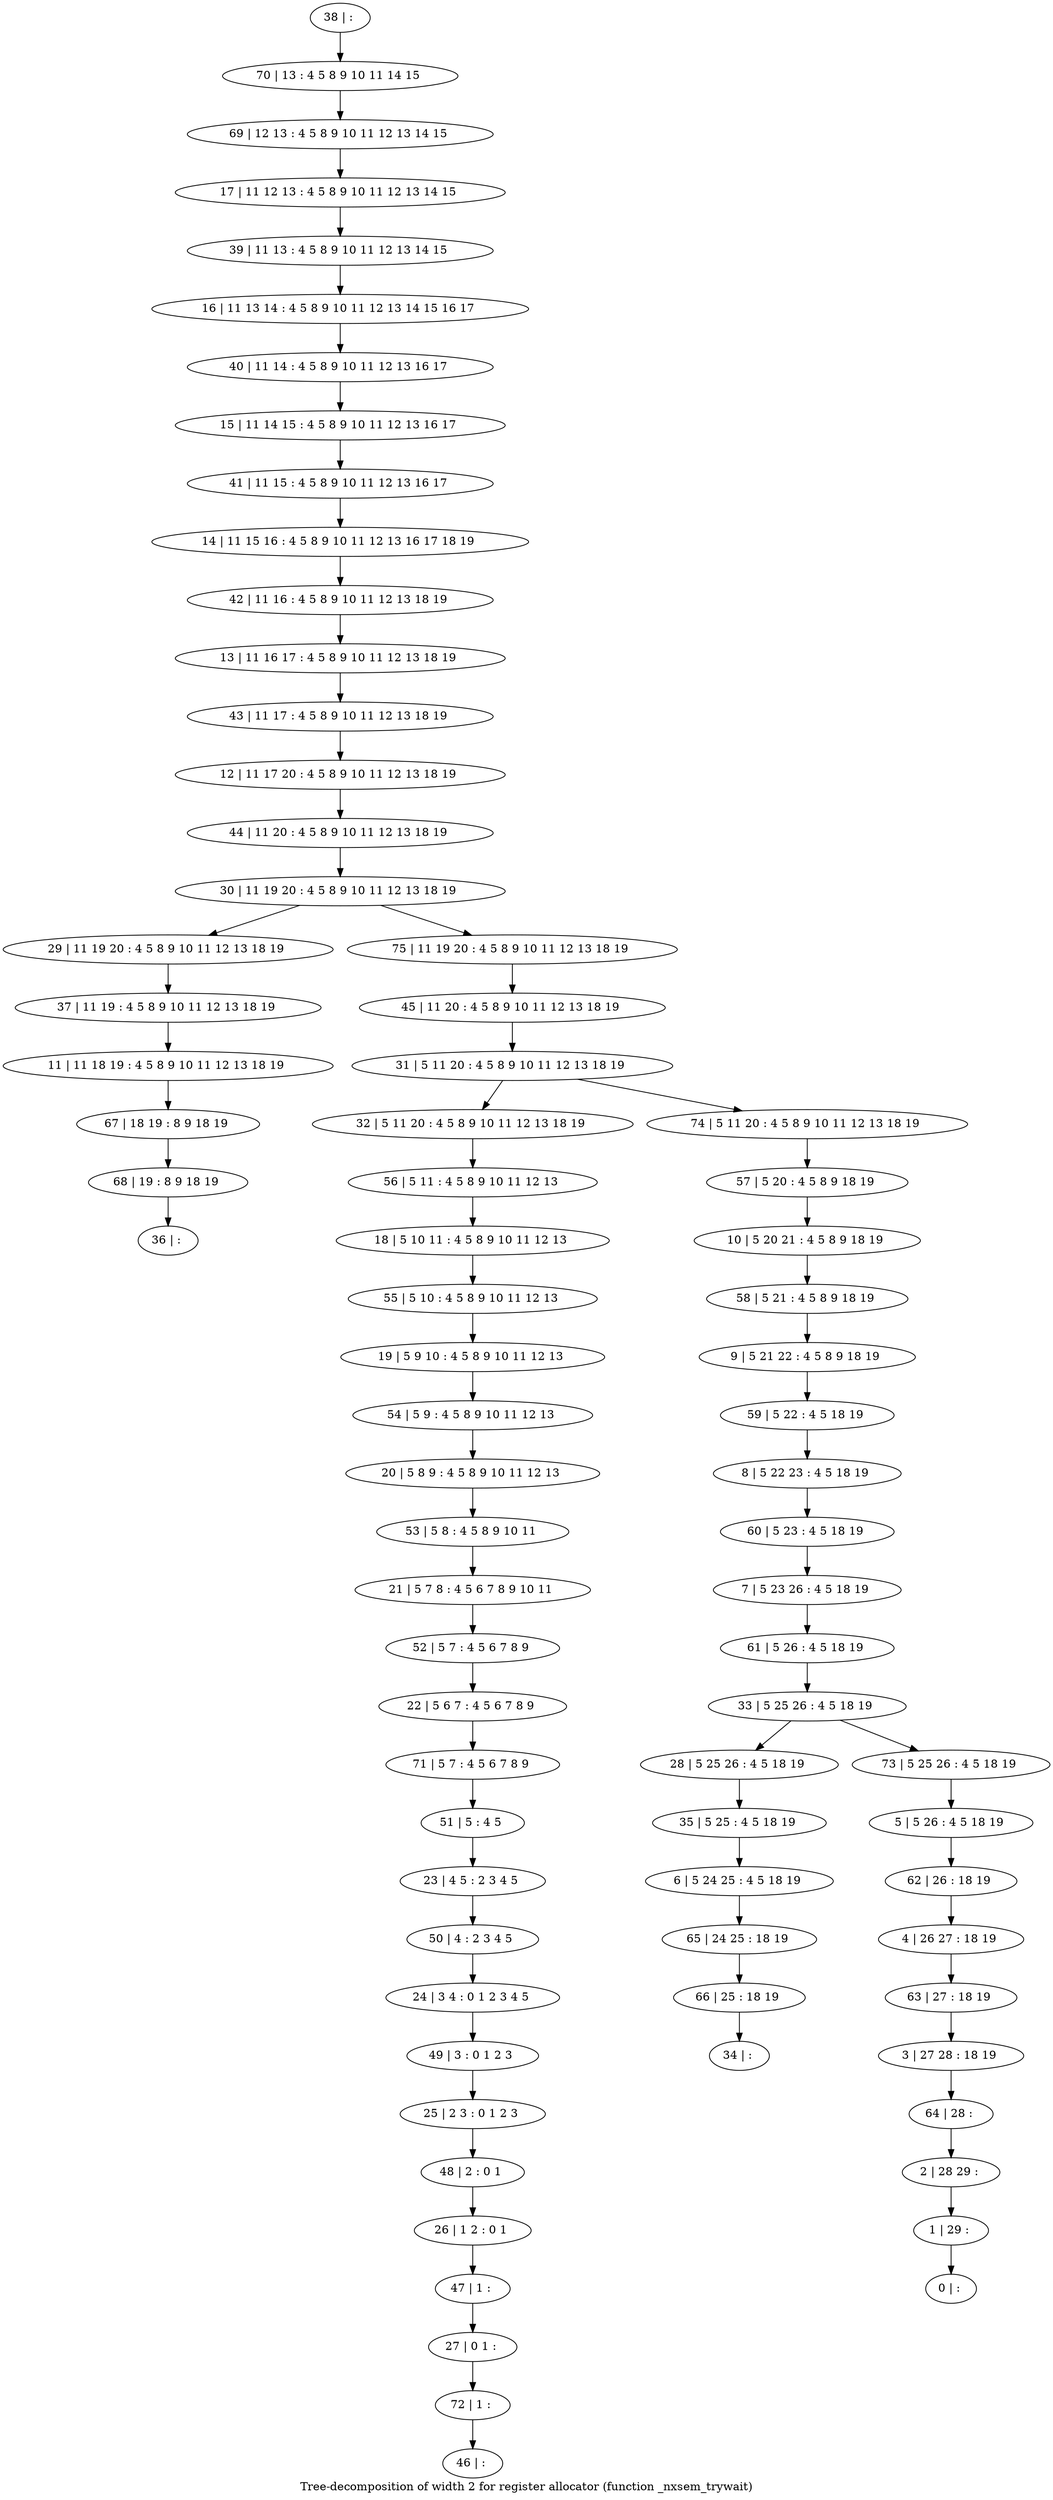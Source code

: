 digraph G {
graph [label="Tree-decomposition of width 2 for register allocator (function _nxsem_trywait)"]
0[label="0 | : "];
1[label="1 | 29 : "];
2[label="2 | 28 29 : "];
3[label="3 | 27 28 : 18 19 "];
4[label="4 | 26 27 : 18 19 "];
5[label="5 | 5 26 : 4 5 18 19 "];
6[label="6 | 5 24 25 : 4 5 18 19 "];
7[label="7 | 5 23 26 : 4 5 18 19 "];
8[label="8 | 5 22 23 : 4 5 18 19 "];
9[label="9 | 5 21 22 : 4 5 8 9 18 19 "];
10[label="10 | 5 20 21 : 4 5 8 9 18 19 "];
11[label="11 | 11 18 19 : 4 5 8 9 10 11 12 13 18 19 "];
12[label="12 | 11 17 20 : 4 5 8 9 10 11 12 13 18 19 "];
13[label="13 | 11 16 17 : 4 5 8 9 10 11 12 13 18 19 "];
14[label="14 | 11 15 16 : 4 5 8 9 10 11 12 13 16 17 18 19 "];
15[label="15 | 11 14 15 : 4 5 8 9 10 11 12 13 16 17 "];
16[label="16 | 11 13 14 : 4 5 8 9 10 11 12 13 14 15 16 17 "];
17[label="17 | 11 12 13 : 4 5 8 9 10 11 12 13 14 15 "];
18[label="18 | 5 10 11 : 4 5 8 9 10 11 12 13 "];
19[label="19 | 5 9 10 : 4 5 8 9 10 11 12 13 "];
20[label="20 | 5 8 9 : 4 5 8 9 10 11 12 13 "];
21[label="21 | 5 7 8 : 4 5 6 7 8 9 10 11 "];
22[label="22 | 5 6 7 : 4 5 6 7 8 9 "];
23[label="23 | 4 5 : 2 3 4 5 "];
24[label="24 | 3 4 : 0 1 2 3 4 5 "];
25[label="25 | 2 3 : 0 1 2 3 "];
26[label="26 | 1 2 : 0 1 "];
27[label="27 | 0 1 : "];
28[label="28 | 5 25 26 : 4 5 18 19 "];
29[label="29 | 11 19 20 : 4 5 8 9 10 11 12 13 18 19 "];
30[label="30 | 11 19 20 : 4 5 8 9 10 11 12 13 18 19 "];
31[label="31 | 5 11 20 : 4 5 8 9 10 11 12 13 18 19 "];
32[label="32 | 5 11 20 : 4 5 8 9 10 11 12 13 18 19 "];
33[label="33 | 5 25 26 : 4 5 18 19 "];
34[label="34 | : "];
35[label="35 | 5 25 : 4 5 18 19 "];
36[label="36 | : "];
37[label="37 | 11 19 : 4 5 8 9 10 11 12 13 18 19 "];
38[label="38 | : "];
39[label="39 | 11 13 : 4 5 8 9 10 11 12 13 14 15 "];
40[label="40 | 11 14 : 4 5 8 9 10 11 12 13 16 17 "];
41[label="41 | 11 15 : 4 5 8 9 10 11 12 13 16 17 "];
42[label="42 | 11 16 : 4 5 8 9 10 11 12 13 18 19 "];
43[label="43 | 11 17 : 4 5 8 9 10 11 12 13 18 19 "];
44[label="44 | 11 20 : 4 5 8 9 10 11 12 13 18 19 "];
45[label="45 | 11 20 : 4 5 8 9 10 11 12 13 18 19 "];
46[label="46 | : "];
47[label="47 | 1 : "];
48[label="48 | 2 : 0 1 "];
49[label="49 | 3 : 0 1 2 3 "];
50[label="50 | 4 : 2 3 4 5 "];
51[label="51 | 5 : 4 5 "];
52[label="52 | 5 7 : 4 5 6 7 8 9 "];
53[label="53 | 5 8 : 4 5 8 9 10 11 "];
54[label="54 | 5 9 : 4 5 8 9 10 11 12 13 "];
55[label="55 | 5 10 : 4 5 8 9 10 11 12 13 "];
56[label="56 | 5 11 : 4 5 8 9 10 11 12 13 "];
57[label="57 | 5 20 : 4 5 8 9 18 19 "];
58[label="58 | 5 21 : 4 5 8 9 18 19 "];
59[label="59 | 5 22 : 4 5 18 19 "];
60[label="60 | 5 23 : 4 5 18 19 "];
61[label="61 | 5 26 : 4 5 18 19 "];
62[label="62 | 26 : 18 19 "];
63[label="63 | 27 : 18 19 "];
64[label="64 | 28 : "];
65[label="65 | 24 25 : 18 19 "];
66[label="66 | 25 : 18 19 "];
67[label="67 | 18 19 : 8 9 18 19 "];
68[label="68 | 19 : 8 9 18 19 "];
69[label="69 | 12 13 : 4 5 8 9 10 11 12 13 14 15 "];
70[label="70 | 13 : 4 5 8 9 10 11 14 15 "];
71[label="71 | 5 7 : 4 5 6 7 8 9 "];
72[label="72 | 1 : "];
73[label="73 | 5 25 26 : 4 5 18 19 "];
74[label="74 | 5 11 20 : 4 5 8 9 10 11 12 13 18 19 "];
75[label="75 | 11 19 20 : 4 5 8 9 10 11 12 13 18 19 "];
35->6 ;
28->35 ;
37->11 ;
29->37 ;
47->27 ;
26->47 ;
48->26 ;
25->48 ;
49->25 ;
24->49 ;
50->24 ;
23->50 ;
51->23 ;
52->22 ;
21->52 ;
53->21 ;
20->53 ;
54->20 ;
19->54 ;
55->19 ;
18->55 ;
56->18 ;
32->56 ;
6->65 ;
66->34 ;
65->66 ;
11->67 ;
68->36 ;
67->68 ;
71->51 ;
22->71 ;
72->46 ;
27->72 ;
38->70 ;
70->69 ;
69->17 ;
17->39 ;
39->16 ;
16->40 ;
40->15 ;
15->41 ;
41->14 ;
14->42 ;
42->13 ;
13->43 ;
43->12 ;
12->44 ;
44->30 ;
45->31 ;
57->10 ;
10->58 ;
58->9 ;
9->59 ;
59->8 ;
8->60 ;
60->7 ;
7->61 ;
61->33 ;
5->62 ;
62->4 ;
4->63 ;
63->3 ;
3->64 ;
64->2 ;
2->1 ;
1->0 ;
73->5 ;
74->57 ;
75->45 ;
33->28 ;
33->73 ;
31->32 ;
31->74 ;
30->29 ;
30->75 ;
}
